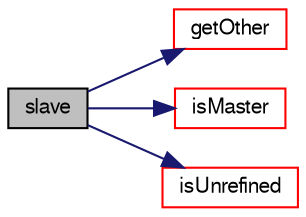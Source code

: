 digraph "slave"
{
  bgcolor="transparent";
  edge [fontname="FreeSans",fontsize="10",labelfontname="FreeSans",labelfontsize="10"];
  node [fontname="FreeSans",fontsize="10",shape=record];
  rankdir="LR";
  Node105 [label="slave",height=0.2,width=0.4,color="black", fillcolor="grey75", style="filled", fontcolor="black"];
  Node105 -> Node106 [color="midnightblue",fontsize="10",style="solid",fontname="FreeSans"];
  Node106 [label="getOther",height=0.2,width=0.4,color="red",URL="$a21526.html#ae470ddffb5db2f30deda7a5fd0ce23b4",tooltip="Returns other half of split cell. I.e. slave if this is master. "];
  Node105 -> Node154 [color="midnightblue",fontsize="10",style="solid",fontname="FreeSans"];
  Node154 [label="isMaster",height=0.2,width=0.4,color="red",URL="$a21526.html#a6dfd2bbd6bdf03bbc060502834e3fac0",tooltip="Check if this is master cell of split. "];
  Node105 -> Node155 [color="midnightblue",fontsize="10",style="solid",fontname="FreeSans"];
  Node155 [label="isUnrefined",height=0.2,width=0.4,color="red",URL="$a21526.html#a801da7087139a31943ccd50321ccbc88",tooltip="Check if this is unrefined (i.e. has no master or slave) "];
}
